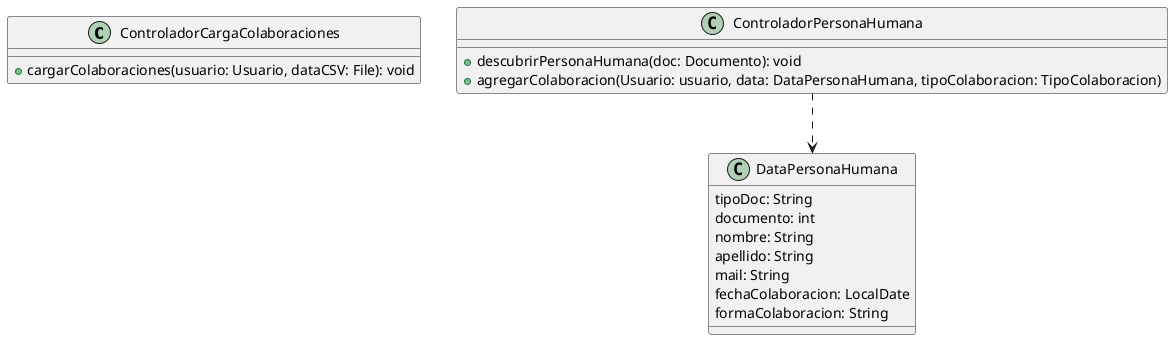 @startuml diagramaDeClasesControladores

class ControladorCargaColaboraciones {
    + cargarColaboraciones(usuario: Usuario, dataCSV: File): void
}

/'
void cargarColaboraciones(usuario: Usuario, archivoCSV: String){
    
    Permiso permisoCargarColaboraciones = RepositorioPermisos.buscar("CARGAR_COLABORACION");
    if(!usuario.getRol().tenesPermiso(permisoCargarColaboraciones)) {
        throw new PermisoInsuficienteException(permisoCargarColaboraciones);
    }
    
    // Crear un objeto Reader para el archivo CSV
    Reader reader = new FileReader(archivoCSV);

    // Crear un parser CSV con el formato predeterminado
    CSVParser csvParser = CSVFormat.DEFAULT.parse(reader);

    for (CSVRecord record : csvParser) {
        // Acceder a los valores de cada columna por su índice
        String TipoDocumento = record.get(0);
        Int DNI = record.get(1);
        Documento doc = new Documento(TipoDocumento, DNI);
        // lleno DataPersona con tipo doc, nro, nombre, apellido y mail
        controladorPersona.descubrirPersonaHumana(doc);
        ...
        TipoColaboracion colaboracion;
        switch(record.get("forma de colaboracion")){
          case "dinero":
            colaboracion = new DonacionDinero(cantidad); break;
          ...
        }
        controladorPersona.agregarColaboracionAPersona(usuario, DataPersona, colaboracion);
    }
}
tipo doc    documento   fecha colaboracion      forma colab         cantidad
dni         111         25/5/2024               dinero              100
dni         120         25/5/2024               dinero              50
dni         111         25/5/2024               entraga_tarjetas    3
'/

class ControladorPersonaHumana {
    + descubrirPersonaHumana(doc: Documento): void
    + agregarColaboracion(Usuario: usuario, data: DataPersonaHumana, tipoColaboracion: TipoColaboracion)
}

/'
PersonaHumana descubrirPersonaHumana(doc: Documento) {
        PersonaHumana persona = RepositorioPersonaHumana.buscar(doc);

        if(persona == NULL) {
            crear usuario
            crear persona humana y ponerle el usuario

            mandar Mail
        }

        crear instancias de contribuciones
        asignarlas a la persona

        actualizar persona en repositorio
}
'/

ControladorPersonaHumana ..> DataPersonaHumana

class DataPersonaHumana {
    tipoDoc: String
    documento: int
    nombre: String
    apellido: String
    mail: String
    fechaColaboracion: LocalDate
    formaColaboracion: String
}

@enduml